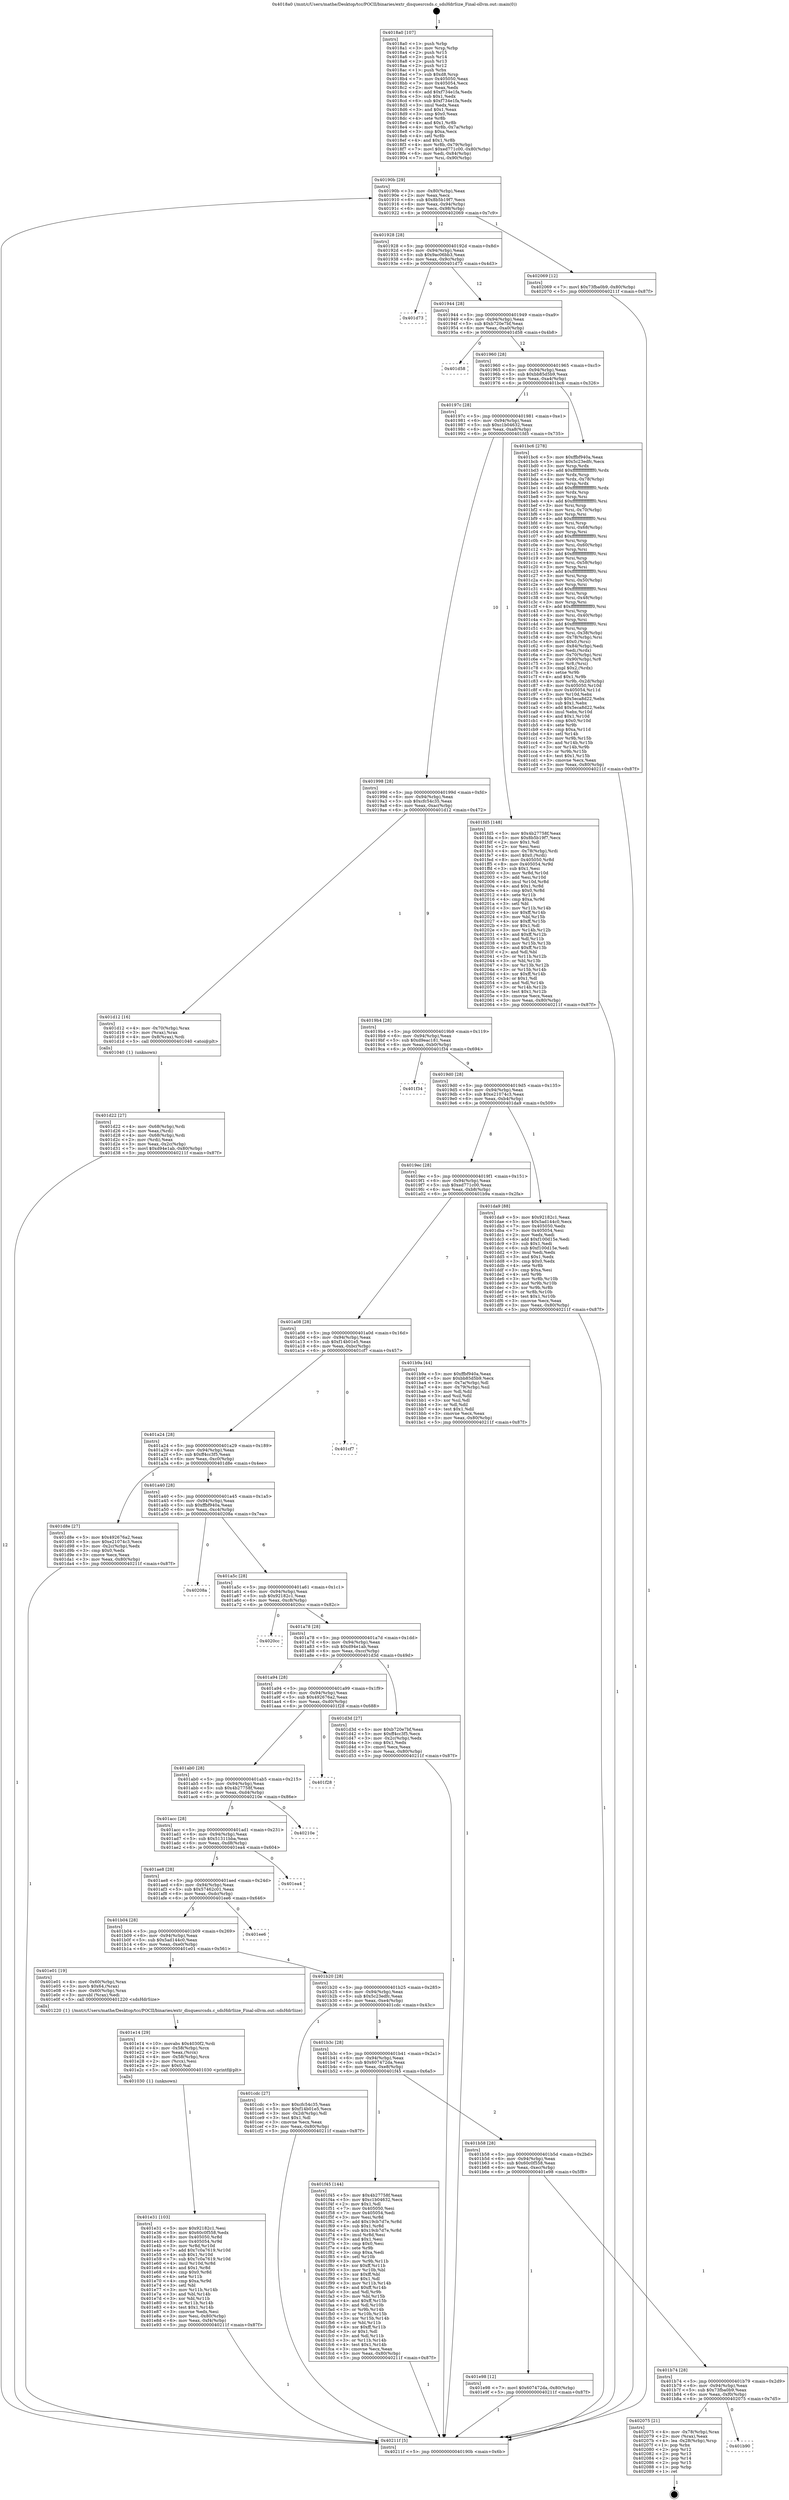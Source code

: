digraph "0x4018a0" {
  label = "0x4018a0 (/mnt/c/Users/mathe/Desktop/tcc/POCII/binaries/extr_disquesrcsds.c_sdsHdrSize_Final-ollvm.out::main(0))"
  labelloc = "t"
  node[shape=record]

  Entry [label="",width=0.3,height=0.3,shape=circle,fillcolor=black,style=filled]
  "0x40190b" [label="{
     0x40190b [29]\l
     | [instrs]\l
     &nbsp;&nbsp;0x40190b \<+3\>: mov -0x80(%rbp),%eax\l
     &nbsp;&nbsp;0x40190e \<+2\>: mov %eax,%ecx\l
     &nbsp;&nbsp;0x401910 \<+6\>: sub $0x8b5b19f7,%ecx\l
     &nbsp;&nbsp;0x401916 \<+6\>: mov %eax,-0x94(%rbp)\l
     &nbsp;&nbsp;0x40191c \<+6\>: mov %ecx,-0x98(%rbp)\l
     &nbsp;&nbsp;0x401922 \<+6\>: je 0000000000402069 \<main+0x7c9\>\l
  }"]
  "0x402069" [label="{
     0x402069 [12]\l
     | [instrs]\l
     &nbsp;&nbsp;0x402069 \<+7\>: movl $0x73fba0b9,-0x80(%rbp)\l
     &nbsp;&nbsp;0x402070 \<+5\>: jmp 000000000040211f \<main+0x87f\>\l
  }"]
  "0x401928" [label="{
     0x401928 [28]\l
     | [instrs]\l
     &nbsp;&nbsp;0x401928 \<+5\>: jmp 000000000040192d \<main+0x8d\>\l
     &nbsp;&nbsp;0x40192d \<+6\>: mov -0x94(%rbp),%eax\l
     &nbsp;&nbsp;0x401933 \<+5\>: sub $0x9ac06bb3,%eax\l
     &nbsp;&nbsp;0x401938 \<+6\>: mov %eax,-0x9c(%rbp)\l
     &nbsp;&nbsp;0x40193e \<+6\>: je 0000000000401d73 \<main+0x4d3\>\l
  }"]
  Exit [label="",width=0.3,height=0.3,shape=circle,fillcolor=black,style=filled,peripheries=2]
  "0x401d73" [label="{
     0x401d73\l
  }", style=dashed]
  "0x401944" [label="{
     0x401944 [28]\l
     | [instrs]\l
     &nbsp;&nbsp;0x401944 \<+5\>: jmp 0000000000401949 \<main+0xa9\>\l
     &nbsp;&nbsp;0x401949 \<+6\>: mov -0x94(%rbp),%eax\l
     &nbsp;&nbsp;0x40194f \<+5\>: sub $0xb720e7bf,%eax\l
     &nbsp;&nbsp;0x401954 \<+6\>: mov %eax,-0xa0(%rbp)\l
     &nbsp;&nbsp;0x40195a \<+6\>: je 0000000000401d58 \<main+0x4b8\>\l
  }"]
  "0x401b90" [label="{
     0x401b90\l
  }", style=dashed]
  "0x401d58" [label="{
     0x401d58\l
  }", style=dashed]
  "0x401960" [label="{
     0x401960 [28]\l
     | [instrs]\l
     &nbsp;&nbsp;0x401960 \<+5\>: jmp 0000000000401965 \<main+0xc5\>\l
     &nbsp;&nbsp;0x401965 \<+6\>: mov -0x94(%rbp),%eax\l
     &nbsp;&nbsp;0x40196b \<+5\>: sub $0xbb85d5b9,%eax\l
     &nbsp;&nbsp;0x401970 \<+6\>: mov %eax,-0xa4(%rbp)\l
     &nbsp;&nbsp;0x401976 \<+6\>: je 0000000000401bc6 \<main+0x326\>\l
  }"]
  "0x402075" [label="{
     0x402075 [21]\l
     | [instrs]\l
     &nbsp;&nbsp;0x402075 \<+4\>: mov -0x78(%rbp),%rax\l
     &nbsp;&nbsp;0x402079 \<+2\>: mov (%rax),%eax\l
     &nbsp;&nbsp;0x40207b \<+4\>: lea -0x28(%rbp),%rsp\l
     &nbsp;&nbsp;0x40207f \<+1\>: pop %rbx\l
     &nbsp;&nbsp;0x402080 \<+2\>: pop %r12\l
     &nbsp;&nbsp;0x402082 \<+2\>: pop %r13\l
     &nbsp;&nbsp;0x402084 \<+2\>: pop %r14\l
     &nbsp;&nbsp;0x402086 \<+2\>: pop %r15\l
     &nbsp;&nbsp;0x402088 \<+1\>: pop %rbp\l
     &nbsp;&nbsp;0x402089 \<+1\>: ret\l
  }"]
  "0x401bc6" [label="{
     0x401bc6 [278]\l
     | [instrs]\l
     &nbsp;&nbsp;0x401bc6 \<+5\>: mov $0xffbf940a,%eax\l
     &nbsp;&nbsp;0x401bcb \<+5\>: mov $0x5c23edfc,%ecx\l
     &nbsp;&nbsp;0x401bd0 \<+3\>: mov %rsp,%rdx\l
     &nbsp;&nbsp;0x401bd3 \<+4\>: add $0xfffffffffffffff0,%rdx\l
     &nbsp;&nbsp;0x401bd7 \<+3\>: mov %rdx,%rsp\l
     &nbsp;&nbsp;0x401bda \<+4\>: mov %rdx,-0x78(%rbp)\l
     &nbsp;&nbsp;0x401bde \<+3\>: mov %rsp,%rdx\l
     &nbsp;&nbsp;0x401be1 \<+4\>: add $0xfffffffffffffff0,%rdx\l
     &nbsp;&nbsp;0x401be5 \<+3\>: mov %rdx,%rsp\l
     &nbsp;&nbsp;0x401be8 \<+3\>: mov %rsp,%rsi\l
     &nbsp;&nbsp;0x401beb \<+4\>: add $0xfffffffffffffff0,%rsi\l
     &nbsp;&nbsp;0x401bef \<+3\>: mov %rsi,%rsp\l
     &nbsp;&nbsp;0x401bf2 \<+4\>: mov %rsi,-0x70(%rbp)\l
     &nbsp;&nbsp;0x401bf6 \<+3\>: mov %rsp,%rsi\l
     &nbsp;&nbsp;0x401bf9 \<+4\>: add $0xfffffffffffffff0,%rsi\l
     &nbsp;&nbsp;0x401bfd \<+3\>: mov %rsi,%rsp\l
     &nbsp;&nbsp;0x401c00 \<+4\>: mov %rsi,-0x68(%rbp)\l
     &nbsp;&nbsp;0x401c04 \<+3\>: mov %rsp,%rsi\l
     &nbsp;&nbsp;0x401c07 \<+4\>: add $0xfffffffffffffff0,%rsi\l
     &nbsp;&nbsp;0x401c0b \<+3\>: mov %rsi,%rsp\l
     &nbsp;&nbsp;0x401c0e \<+4\>: mov %rsi,-0x60(%rbp)\l
     &nbsp;&nbsp;0x401c12 \<+3\>: mov %rsp,%rsi\l
     &nbsp;&nbsp;0x401c15 \<+4\>: add $0xfffffffffffffff0,%rsi\l
     &nbsp;&nbsp;0x401c19 \<+3\>: mov %rsi,%rsp\l
     &nbsp;&nbsp;0x401c1c \<+4\>: mov %rsi,-0x58(%rbp)\l
     &nbsp;&nbsp;0x401c20 \<+3\>: mov %rsp,%rsi\l
     &nbsp;&nbsp;0x401c23 \<+4\>: add $0xfffffffffffffff0,%rsi\l
     &nbsp;&nbsp;0x401c27 \<+3\>: mov %rsi,%rsp\l
     &nbsp;&nbsp;0x401c2a \<+4\>: mov %rsi,-0x50(%rbp)\l
     &nbsp;&nbsp;0x401c2e \<+3\>: mov %rsp,%rsi\l
     &nbsp;&nbsp;0x401c31 \<+4\>: add $0xfffffffffffffff0,%rsi\l
     &nbsp;&nbsp;0x401c35 \<+3\>: mov %rsi,%rsp\l
     &nbsp;&nbsp;0x401c38 \<+4\>: mov %rsi,-0x48(%rbp)\l
     &nbsp;&nbsp;0x401c3c \<+3\>: mov %rsp,%rsi\l
     &nbsp;&nbsp;0x401c3f \<+4\>: add $0xfffffffffffffff0,%rsi\l
     &nbsp;&nbsp;0x401c43 \<+3\>: mov %rsi,%rsp\l
     &nbsp;&nbsp;0x401c46 \<+4\>: mov %rsi,-0x40(%rbp)\l
     &nbsp;&nbsp;0x401c4a \<+3\>: mov %rsp,%rsi\l
     &nbsp;&nbsp;0x401c4d \<+4\>: add $0xfffffffffffffff0,%rsi\l
     &nbsp;&nbsp;0x401c51 \<+3\>: mov %rsi,%rsp\l
     &nbsp;&nbsp;0x401c54 \<+4\>: mov %rsi,-0x38(%rbp)\l
     &nbsp;&nbsp;0x401c58 \<+4\>: mov -0x78(%rbp),%rsi\l
     &nbsp;&nbsp;0x401c5c \<+6\>: movl $0x0,(%rsi)\l
     &nbsp;&nbsp;0x401c62 \<+6\>: mov -0x84(%rbp),%edi\l
     &nbsp;&nbsp;0x401c68 \<+2\>: mov %edi,(%rdx)\l
     &nbsp;&nbsp;0x401c6a \<+4\>: mov -0x70(%rbp),%rsi\l
     &nbsp;&nbsp;0x401c6e \<+7\>: mov -0x90(%rbp),%r8\l
     &nbsp;&nbsp;0x401c75 \<+3\>: mov %r8,(%rsi)\l
     &nbsp;&nbsp;0x401c78 \<+3\>: cmpl $0x2,(%rdx)\l
     &nbsp;&nbsp;0x401c7b \<+4\>: setne %r9b\l
     &nbsp;&nbsp;0x401c7f \<+4\>: and $0x1,%r9b\l
     &nbsp;&nbsp;0x401c83 \<+4\>: mov %r9b,-0x2d(%rbp)\l
     &nbsp;&nbsp;0x401c87 \<+8\>: mov 0x405050,%r10d\l
     &nbsp;&nbsp;0x401c8f \<+8\>: mov 0x405054,%r11d\l
     &nbsp;&nbsp;0x401c97 \<+3\>: mov %r10d,%ebx\l
     &nbsp;&nbsp;0x401c9a \<+6\>: sub $0x5eca8d22,%ebx\l
     &nbsp;&nbsp;0x401ca0 \<+3\>: sub $0x1,%ebx\l
     &nbsp;&nbsp;0x401ca3 \<+6\>: add $0x5eca8d22,%ebx\l
     &nbsp;&nbsp;0x401ca9 \<+4\>: imul %ebx,%r10d\l
     &nbsp;&nbsp;0x401cad \<+4\>: and $0x1,%r10d\l
     &nbsp;&nbsp;0x401cb1 \<+4\>: cmp $0x0,%r10d\l
     &nbsp;&nbsp;0x401cb5 \<+4\>: sete %r9b\l
     &nbsp;&nbsp;0x401cb9 \<+4\>: cmp $0xa,%r11d\l
     &nbsp;&nbsp;0x401cbd \<+4\>: setl %r14b\l
     &nbsp;&nbsp;0x401cc1 \<+3\>: mov %r9b,%r15b\l
     &nbsp;&nbsp;0x401cc4 \<+3\>: and %r14b,%r15b\l
     &nbsp;&nbsp;0x401cc7 \<+3\>: xor %r14b,%r9b\l
     &nbsp;&nbsp;0x401cca \<+3\>: or %r9b,%r15b\l
     &nbsp;&nbsp;0x401ccd \<+4\>: test $0x1,%r15b\l
     &nbsp;&nbsp;0x401cd1 \<+3\>: cmovne %ecx,%eax\l
     &nbsp;&nbsp;0x401cd4 \<+3\>: mov %eax,-0x80(%rbp)\l
     &nbsp;&nbsp;0x401cd7 \<+5\>: jmp 000000000040211f \<main+0x87f\>\l
  }"]
  "0x40197c" [label="{
     0x40197c [28]\l
     | [instrs]\l
     &nbsp;&nbsp;0x40197c \<+5\>: jmp 0000000000401981 \<main+0xe1\>\l
     &nbsp;&nbsp;0x401981 \<+6\>: mov -0x94(%rbp),%eax\l
     &nbsp;&nbsp;0x401987 \<+5\>: sub $0xc1b04632,%eax\l
     &nbsp;&nbsp;0x40198c \<+6\>: mov %eax,-0xa8(%rbp)\l
     &nbsp;&nbsp;0x401992 \<+6\>: je 0000000000401fd5 \<main+0x735\>\l
  }"]
  "0x401b74" [label="{
     0x401b74 [28]\l
     | [instrs]\l
     &nbsp;&nbsp;0x401b74 \<+5\>: jmp 0000000000401b79 \<main+0x2d9\>\l
     &nbsp;&nbsp;0x401b79 \<+6\>: mov -0x94(%rbp),%eax\l
     &nbsp;&nbsp;0x401b7f \<+5\>: sub $0x73fba0b9,%eax\l
     &nbsp;&nbsp;0x401b84 \<+6\>: mov %eax,-0xf0(%rbp)\l
     &nbsp;&nbsp;0x401b8a \<+6\>: je 0000000000402075 \<main+0x7d5\>\l
  }"]
  "0x401fd5" [label="{
     0x401fd5 [148]\l
     | [instrs]\l
     &nbsp;&nbsp;0x401fd5 \<+5\>: mov $0x4b27758f,%eax\l
     &nbsp;&nbsp;0x401fda \<+5\>: mov $0x8b5b19f7,%ecx\l
     &nbsp;&nbsp;0x401fdf \<+2\>: mov $0x1,%dl\l
     &nbsp;&nbsp;0x401fe1 \<+2\>: xor %esi,%esi\l
     &nbsp;&nbsp;0x401fe3 \<+4\>: mov -0x78(%rbp),%rdi\l
     &nbsp;&nbsp;0x401fe7 \<+6\>: movl $0x0,(%rdi)\l
     &nbsp;&nbsp;0x401fed \<+8\>: mov 0x405050,%r8d\l
     &nbsp;&nbsp;0x401ff5 \<+8\>: mov 0x405054,%r9d\l
     &nbsp;&nbsp;0x401ffd \<+3\>: sub $0x1,%esi\l
     &nbsp;&nbsp;0x402000 \<+3\>: mov %r8d,%r10d\l
     &nbsp;&nbsp;0x402003 \<+3\>: add %esi,%r10d\l
     &nbsp;&nbsp;0x402006 \<+4\>: imul %r10d,%r8d\l
     &nbsp;&nbsp;0x40200a \<+4\>: and $0x1,%r8d\l
     &nbsp;&nbsp;0x40200e \<+4\>: cmp $0x0,%r8d\l
     &nbsp;&nbsp;0x402012 \<+4\>: sete %r11b\l
     &nbsp;&nbsp;0x402016 \<+4\>: cmp $0xa,%r9d\l
     &nbsp;&nbsp;0x40201a \<+3\>: setl %bl\l
     &nbsp;&nbsp;0x40201d \<+3\>: mov %r11b,%r14b\l
     &nbsp;&nbsp;0x402020 \<+4\>: xor $0xff,%r14b\l
     &nbsp;&nbsp;0x402024 \<+3\>: mov %bl,%r15b\l
     &nbsp;&nbsp;0x402027 \<+4\>: xor $0xff,%r15b\l
     &nbsp;&nbsp;0x40202b \<+3\>: xor $0x1,%dl\l
     &nbsp;&nbsp;0x40202e \<+3\>: mov %r14b,%r12b\l
     &nbsp;&nbsp;0x402031 \<+4\>: and $0xff,%r12b\l
     &nbsp;&nbsp;0x402035 \<+3\>: and %dl,%r11b\l
     &nbsp;&nbsp;0x402038 \<+3\>: mov %r15b,%r13b\l
     &nbsp;&nbsp;0x40203b \<+4\>: and $0xff,%r13b\l
     &nbsp;&nbsp;0x40203f \<+2\>: and %dl,%bl\l
     &nbsp;&nbsp;0x402041 \<+3\>: or %r11b,%r12b\l
     &nbsp;&nbsp;0x402044 \<+3\>: or %bl,%r13b\l
     &nbsp;&nbsp;0x402047 \<+3\>: xor %r13b,%r12b\l
     &nbsp;&nbsp;0x40204a \<+3\>: or %r15b,%r14b\l
     &nbsp;&nbsp;0x40204d \<+4\>: xor $0xff,%r14b\l
     &nbsp;&nbsp;0x402051 \<+3\>: or $0x1,%dl\l
     &nbsp;&nbsp;0x402054 \<+3\>: and %dl,%r14b\l
     &nbsp;&nbsp;0x402057 \<+3\>: or %r14b,%r12b\l
     &nbsp;&nbsp;0x40205a \<+4\>: test $0x1,%r12b\l
     &nbsp;&nbsp;0x40205e \<+3\>: cmovne %ecx,%eax\l
     &nbsp;&nbsp;0x402061 \<+3\>: mov %eax,-0x80(%rbp)\l
     &nbsp;&nbsp;0x402064 \<+5\>: jmp 000000000040211f \<main+0x87f\>\l
  }"]
  "0x401998" [label="{
     0x401998 [28]\l
     | [instrs]\l
     &nbsp;&nbsp;0x401998 \<+5\>: jmp 000000000040199d \<main+0xfd\>\l
     &nbsp;&nbsp;0x40199d \<+6\>: mov -0x94(%rbp),%eax\l
     &nbsp;&nbsp;0x4019a3 \<+5\>: sub $0xcfc54c35,%eax\l
     &nbsp;&nbsp;0x4019a8 \<+6\>: mov %eax,-0xac(%rbp)\l
     &nbsp;&nbsp;0x4019ae \<+6\>: je 0000000000401d12 \<main+0x472\>\l
  }"]
  "0x401e98" [label="{
     0x401e98 [12]\l
     | [instrs]\l
     &nbsp;&nbsp;0x401e98 \<+7\>: movl $0x607472da,-0x80(%rbp)\l
     &nbsp;&nbsp;0x401e9f \<+5\>: jmp 000000000040211f \<main+0x87f\>\l
  }"]
  "0x401d12" [label="{
     0x401d12 [16]\l
     | [instrs]\l
     &nbsp;&nbsp;0x401d12 \<+4\>: mov -0x70(%rbp),%rax\l
     &nbsp;&nbsp;0x401d16 \<+3\>: mov (%rax),%rax\l
     &nbsp;&nbsp;0x401d19 \<+4\>: mov 0x8(%rax),%rdi\l
     &nbsp;&nbsp;0x401d1d \<+5\>: call 0000000000401040 \<atoi@plt\>\l
     | [calls]\l
     &nbsp;&nbsp;0x401040 \{1\} (unknown)\l
  }"]
  "0x4019b4" [label="{
     0x4019b4 [28]\l
     | [instrs]\l
     &nbsp;&nbsp;0x4019b4 \<+5\>: jmp 00000000004019b9 \<main+0x119\>\l
     &nbsp;&nbsp;0x4019b9 \<+6\>: mov -0x94(%rbp),%eax\l
     &nbsp;&nbsp;0x4019bf \<+5\>: sub $0xd9eac181,%eax\l
     &nbsp;&nbsp;0x4019c4 \<+6\>: mov %eax,-0xb0(%rbp)\l
     &nbsp;&nbsp;0x4019ca \<+6\>: je 0000000000401f34 \<main+0x694\>\l
  }"]
  "0x401b58" [label="{
     0x401b58 [28]\l
     | [instrs]\l
     &nbsp;&nbsp;0x401b58 \<+5\>: jmp 0000000000401b5d \<main+0x2bd\>\l
     &nbsp;&nbsp;0x401b5d \<+6\>: mov -0x94(%rbp),%eax\l
     &nbsp;&nbsp;0x401b63 \<+5\>: sub $0x60c0f558,%eax\l
     &nbsp;&nbsp;0x401b68 \<+6\>: mov %eax,-0xec(%rbp)\l
     &nbsp;&nbsp;0x401b6e \<+6\>: je 0000000000401e98 \<main+0x5f8\>\l
  }"]
  "0x401f34" [label="{
     0x401f34\l
  }", style=dashed]
  "0x4019d0" [label="{
     0x4019d0 [28]\l
     | [instrs]\l
     &nbsp;&nbsp;0x4019d0 \<+5\>: jmp 00000000004019d5 \<main+0x135\>\l
     &nbsp;&nbsp;0x4019d5 \<+6\>: mov -0x94(%rbp),%eax\l
     &nbsp;&nbsp;0x4019db \<+5\>: sub $0xe21074c3,%eax\l
     &nbsp;&nbsp;0x4019e0 \<+6\>: mov %eax,-0xb4(%rbp)\l
     &nbsp;&nbsp;0x4019e6 \<+6\>: je 0000000000401da9 \<main+0x509\>\l
  }"]
  "0x401f45" [label="{
     0x401f45 [144]\l
     | [instrs]\l
     &nbsp;&nbsp;0x401f45 \<+5\>: mov $0x4b27758f,%eax\l
     &nbsp;&nbsp;0x401f4a \<+5\>: mov $0xc1b04632,%ecx\l
     &nbsp;&nbsp;0x401f4f \<+2\>: mov $0x1,%dl\l
     &nbsp;&nbsp;0x401f51 \<+7\>: mov 0x405050,%esi\l
     &nbsp;&nbsp;0x401f58 \<+7\>: mov 0x405054,%edi\l
     &nbsp;&nbsp;0x401f5f \<+3\>: mov %esi,%r8d\l
     &nbsp;&nbsp;0x401f62 \<+7\>: add $0x19cb7d7e,%r8d\l
     &nbsp;&nbsp;0x401f69 \<+4\>: sub $0x1,%r8d\l
     &nbsp;&nbsp;0x401f6d \<+7\>: sub $0x19cb7d7e,%r8d\l
     &nbsp;&nbsp;0x401f74 \<+4\>: imul %r8d,%esi\l
     &nbsp;&nbsp;0x401f78 \<+3\>: and $0x1,%esi\l
     &nbsp;&nbsp;0x401f7b \<+3\>: cmp $0x0,%esi\l
     &nbsp;&nbsp;0x401f7e \<+4\>: sete %r9b\l
     &nbsp;&nbsp;0x401f82 \<+3\>: cmp $0xa,%edi\l
     &nbsp;&nbsp;0x401f85 \<+4\>: setl %r10b\l
     &nbsp;&nbsp;0x401f89 \<+3\>: mov %r9b,%r11b\l
     &nbsp;&nbsp;0x401f8c \<+4\>: xor $0xff,%r11b\l
     &nbsp;&nbsp;0x401f90 \<+3\>: mov %r10b,%bl\l
     &nbsp;&nbsp;0x401f93 \<+3\>: xor $0xff,%bl\l
     &nbsp;&nbsp;0x401f96 \<+3\>: xor $0x1,%dl\l
     &nbsp;&nbsp;0x401f99 \<+3\>: mov %r11b,%r14b\l
     &nbsp;&nbsp;0x401f9c \<+4\>: and $0xff,%r14b\l
     &nbsp;&nbsp;0x401fa0 \<+3\>: and %dl,%r9b\l
     &nbsp;&nbsp;0x401fa3 \<+3\>: mov %bl,%r15b\l
     &nbsp;&nbsp;0x401fa6 \<+4\>: and $0xff,%r15b\l
     &nbsp;&nbsp;0x401faa \<+3\>: and %dl,%r10b\l
     &nbsp;&nbsp;0x401fad \<+3\>: or %r9b,%r14b\l
     &nbsp;&nbsp;0x401fb0 \<+3\>: or %r10b,%r15b\l
     &nbsp;&nbsp;0x401fb3 \<+3\>: xor %r15b,%r14b\l
     &nbsp;&nbsp;0x401fb6 \<+3\>: or %bl,%r11b\l
     &nbsp;&nbsp;0x401fb9 \<+4\>: xor $0xff,%r11b\l
     &nbsp;&nbsp;0x401fbd \<+3\>: or $0x1,%dl\l
     &nbsp;&nbsp;0x401fc0 \<+3\>: and %dl,%r11b\l
     &nbsp;&nbsp;0x401fc3 \<+3\>: or %r11b,%r14b\l
     &nbsp;&nbsp;0x401fc6 \<+4\>: test $0x1,%r14b\l
     &nbsp;&nbsp;0x401fca \<+3\>: cmovne %ecx,%eax\l
     &nbsp;&nbsp;0x401fcd \<+3\>: mov %eax,-0x80(%rbp)\l
     &nbsp;&nbsp;0x401fd0 \<+5\>: jmp 000000000040211f \<main+0x87f\>\l
  }"]
  "0x401da9" [label="{
     0x401da9 [88]\l
     | [instrs]\l
     &nbsp;&nbsp;0x401da9 \<+5\>: mov $0x92182c1,%eax\l
     &nbsp;&nbsp;0x401dae \<+5\>: mov $0x5ad144c0,%ecx\l
     &nbsp;&nbsp;0x401db3 \<+7\>: mov 0x405050,%edx\l
     &nbsp;&nbsp;0x401dba \<+7\>: mov 0x405054,%esi\l
     &nbsp;&nbsp;0x401dc1 \<+2\>: mov %edx,%edi\l
     &nbsp;&nbsp;0x401dc3 \<+6\>: add $0xf100d15e,%edi\l
     &nbsp;&nbsp;0x401dc9 \<+3\>: sub $0x1,%edi\l
     &nbsp;&nbsp;0x401dcc \<+6\>: sub $0xf100d15e,%edi\l
     &nbsp;&nbsp;0x401dd2 \<+3\>: imul %edi,%edx\l
     &nbsp;&nbsp;0x401dd5 \<+3\>: and $0x1,%edx\l
     &nbsp;&nbsp;0x401dd8 \<+3\>: cmp $0x0,%edx\l
     &nbsp;&nbsp;0x401ddb \<+4\>: sete %r8b\l
     &nbsp;&nbsp;0x401ddf \<+3\>: cmp $0xa,%esi\l
     &nbsp;&nbsp;0x401de2 \<+4\>: setl %r9b\l
     &nbsp;&nbsp;0x401de6 \<+3\>: mov %r8b,%r10b\l
     &nbsp;&nbsp;0x401de9 \<+3\>: and %r9b,%r10b\l
     &nbsp;&nbsp;0x401dec \<+3\>: xor %r9b,%r8b\l
     &nbsp;&nbsp;0x401def \<+3\>: or %r8b,%r10b\l
     &nbsp;&nbsp;0x401df2 \<+4\>: test $0x1,%r10b\l
     &nbsp;&nbsp;0x401df6 \<+3\>: cmovne %ecx,%eax\l
     &nbsp;&nbsp;0x401df9 \<+3\>: mov %eax,-0x80(%rbp)\l
     &nbsp;&nbsp;0x401dfc \<+5\>: jmp 000000000040211f \<main+0x87f\>\l
  }"]
  "0x4019ec" [label="{
     0x4019ec [28]\l
     | [instrs]\l
     &nbsp;&nbsp;0x4019ec \<+5\>: jmp 00000000004019f1 \<main+0x151\>\l
     &nbsp;&nbsp;0x4019f1 \<+6\>: mov -0x94(%rbp),%eax\l
     &nbsp;&nbsp;0x4019f7 \<+5\>: sub $0xed771c00,%eax\l
     &nbsp;&nbsp;0x4019fc \<+6\>: mov %eax,-0xb8(%rbp)\l
     &nbsp;&nbsp;0x401a02 \<+6\>: je 0000000000401b9a \<main+0x2fa\>\l
  }"]
  "0x401e31" [label="{
     0x401e31 [103]\l
     | [instrs]\l
     &nbsp;&nbsp;0x401e31 \<+5\>: mov $0x92182c1,%esi\l
     &nbsp;&nbsp;0x401e36 \<+5\>: mov $0x60c0f558,%edx\l
     &nbsp;&nbsp;0x401e3b \<+8\>: mov 0x405050,%r8d\l
     &nbsp;&nbsp;0x401e43 \<+8\>: mov 0x405054,%r9d\l
     &nbsp;&nbsp;0x401e4b \<+3\>: mov %r8d,%r10d\l
     &nbsp;&nbsp;0x401e4e \<+7\>: add $0x7c0a7619,%r10d\l
     &nbsp;&nbsp;0x401e55 \<+4\>: sub $0x1,%r10d\l
     &nbsp;&nbsp;0x401e59 \<+7\>: sub $0x7c0a7619,%r10d\l
     &nbsp;&nbsp;0x401e60 \<+4\>: imul %r10d,%r8d\l
     &nbsp;&nbsp;0x401e64 \<+4\>: and $0x1,%r8d\l
     &nbsp;&nbsp;0x401e68 \<+4\>: cmp $0x0,%r8d\l
     &nbsp;&nbsp;0x401e6c \<+4\>: sete %r11b\l
     &nbsp;&nbsp;0x401e70 \<+4\>: cmp $0xa,%r9d\l
     &nbsp;&nbsp;0x401e74 \<+3\>: setl %bl\l
     &nbsp;&nbsp;0x401e77 \<+3\>: mov %r11b,%r14b\l
     &nbsp;&nbsp;0x401e7a \<+3\>: and %bl,%r14b\l
     &nbsp;&nbsp;0x401e7d \<+3\>: xor %bl,%r11b\l
     &nbsp;&nbsp;0x401e80 \<+3\>: or %r11b,%r14b\l
     &nbsp;&nbsp;0x401e83 \<+4\>: test $0x1,%r14b\l
     &nbsp;&nbsp;0x401e87 \<+3\>: cmovne %edx,%esi\l
     &nbsp;&nbsp;0x401e8a \<+3\>: mov %esi,-0x80(%rbp)\l
     &nbsp;&nbsp;0x401e8d \<+6\>: mov %eax,-0xf4(%rbp)\l
     &nbsp;&nbsp;0x401e93 \<+5\>: jmp 000000000040211f \<main+0x87f\>\l
  }"]
  "0x401b9a" [label="{
     0x401b9a [44]\l
     | [instrs]\l
     &nbsp;&nbsp;0x401b9a \<+5\>: mov $0xffbf940a,%eax\l
     &nbsp;&nbsp;0x401b9f \<+5\>: mov $0xbb85d5b9,%ecx\l
     &nbsp;&nbsp;0x401ba4 \<+3\>: mov -0x7a(%rbp),%dl\l
     &nbsp;&nbsp;0x401ba7 \<+4\>: mov -0x79(%rbp),%sil\l
     &nbsp;&nbsp;0x401bab \<+3\>: mov %dl,%dil\l
     &nbsp;&nbsp;0x401bae \<+3\>: and %sil,%dil\l
     &nbsp;&nbsp;0x401bb1 \<+3\>: xor %sil,%dl\l
     &nbsp;&nbsp;0x401bb4 \<+3\>: or %dl,%dil\l
     &nbsp;&nbsp;0x401bb7 \<+4\>: test $0x1,%dil\l
     &nbsp;&nbsp;0x401bbb \<+3\>: cmovne %ecx,%eax\l
     &nbsp;&nbsp;0x401bbe \<+3\>: mov %eax,-0x80(%rbp)\l
     &nbsp;&nbsp;0x401bc1 \<+5\>: jmp 000000000040211f \<main+0x87f\>\l
  }"]
  "0x401a08" [label="{
     0x401a08 [28]\l
     | [instrs]\l
     &nbsp;&nbsp;0x401a08 \<+5\>: jmp 0000000000401a0d \<main+0x16d\>\l
     &nbsp;&nbsp;0x401a0d \<+6\>: mov -0x94(%rbp),%eax\l
     &nbsp;&nbsp;0x401a13 \<+5\>: sub $0xf14b01e5,%eax\l
     &nbsp;&nbsp;0x401a18 \<+6\>: mov %eax,-0xbc(%rbp)\l
     &nbsp;&nbsp;0x401a1e \<+6\>: je 0000000000401cf7 \<main+0x457\>\l
  }"]
  "0x40211f" [label="{
     0x40211f [5]\l
     | [instrs]\l
     &nbsp;&nbsp;0x40211f \<+5\>: jmp 000000000040190b \<main+0x6b\>\l
  }"]
  "0x4018a0" [label="{
     0x4018a0 [107]\l
     | [instrs]\l
     &nbsp;&nbsp;0x4018a0 \<+1\>: push %rbp\l
     &nbsp;&nbsp;0x4018a1 \<+3\>: mov %rsp,%rbp\l
     &nbsp;&nbsp;0x4018a4 \<+2\>: push %r15\l
     &nbsp;&nbsp;0x4018a6 \<+2\>: push %r14\l
     &nbsp;&nbsp;0x4018a8 \<+2\>: push %r13\l
     &nbsp;&nbsp;0x4018aa \<+2\>: push %r12\l
     &nbsp;&nbsp;0x4018ac \<+1\>: push %rbx\l
     &nbsp;&nbsp;0x4018ad \<+7\>: sub $0xd8,%rsp\l
     &nbsp;&nbsp;0x4018b4 \<+7\>: mov 0x405050,%eax\l
     &nbsp;&nbsp;0x4018bb \<+7\>: mov 0x405054,%ecx\l
     &nbsp;&nbsp;0x4018c2 \<+2\>: mov %eax,%edx\l
     &nbsp;&nbsp;0x4018c4 \<+6\>: add $0xf734e1fa,%edx\l
     &nbsp;&nbsp;0x4018ca \<+3\>: sub $0x1,%edx\l
     &nbsp;&nbsp;0x4018cd \<+6\>: sub $0xf734e1fa,%edx\l
     &nbsp;&nbsp;0x4018d3 \<+3\>: imul %edx,%eax\l
     &nbsp;&nbsp;0x4018d6 \<+3\>: and $0x1,%eax\l
     &nbsp;&nbsp;0x4018d9 \<+3\>: cmp $0x0,%eax\l
     &nbsp;&nbsp;0x4018dc \<+4\>: sete %r8b\l
     &nbsp;&nbsp;0x4018e0 \<+4\>: and $0x1,%r8b\l
     &nbsp;&nbsp;0x4018e4 \<+4\>: mov %r8b,-0x7a(%rbp)\l
     &nbsp;&nbsp;0x4018e8 \<+3\>: cmp $0xa,%ecx\l
     &nbsp;&nbsp;0x4018eb \<+4\>: setl %r8b\l
     &nbsp;&nbsp;0x4018ef \<+4\>: and $0x1,%r8b\l
     &nbsp;&nbsp;0x4018f3 \<+4\>: mov %r8b,-0x79(%rbp)\l
     &nbsp;&nbsp;0x4018f7 \<+7\>: movl $0xed771c00,-0x80(%rbp)\l
     &nbsp;&nbsp;0x4018fe \<+6\>: mov %edi,-0x84(%rbp)\l
     &nbsp;&nbsp;0x401904 \<+7\>: mov %rsi,-0x90(%rbp)\l
  }"]
  "0x401e14" [label="{
     0x401e14 [29]\l
     | [instrs]\l
     &nbsp;&nbsp;0x401e14 \<+10\>: movabs $0x4030f2,%rdi\l
     &nbsp;&nbsp;0x401e1e \<+4\>: mov -0x58(%rbp),%rcx\l
     &nbsp;&nbsp;0x401e22 \<+2\>: mov %eax,(%rcx)\l
     &nbsp;&nbsp;0x401e24 \<+4\>: mov -0x58(%rbp),%rcx\l
     &nbsp;&nbsp;0x401e28 \<+2\>: mov (%rcx),%esi\l
     &nbsp;&nbsp;0x401e2a \<+2\>: mov $0x0,%al\l
     &nbsp;&nbsp;0x401e2c \<+5\>: call 0000000000401030 \<printf@plt\>\l
     | [calls]\l
     &nbsp;&nbsp;0x401030 \{1\} (unknown)\l
  }"]
  "0x401d22" [label="{
     0x401d22 [27]\l
     | [instrs]\l
     &nbsp;&nbsp;0x401d22 \<+4\>: mov -0x68(%rbp),%rdi\l
     &nbsp;&nbsp;0x401d26 \<+2\>: mov %eax,(%rdi)\l
     &nbsp;&nbsp;0x401d28 \<+4\>: mov -0x68(%rbp),%rdi\l
     &nbsp;&nbsp;0x401d2c \<+2\>: mov (%rdi),%eax\l
     &nbsp;&nbsp;0x401d2e \<+3\>: mov %eax,-0x2c(%rbp)\l
     &nbsp;&nbsp;0x401d31 \<+7\>: movl $0xd94e1ab,-0x80(%rbp)\l
     &nbsp;&nbsp;0x401d38 \<+5\>: jmp 000000000040211f \<main+0x87f\>\l
  }"]
  "0x401cf7" [label="{
     0x401cf7\l
  }", style=dashed]
  "0x401a24" [label="{
     0x401a24 [28]\l
     | [instrs]\l
     &nbsp;&nbsp;0x401a24 \<+5\>: jmp 0000000000401a29 \<main+0x189\>\l
     &nbsp;&nbsp;0x401a29 \<+6\>: mov -0x94(%rbp),%eax\l
     &nbsp;&nbsp;0x401a2f \<+5\>: sub $0xff4cc3f5,%eax\l
     &nbsp;&nbsp;0x401a34 \<+6\>: mov %eax,-0xc0(%rbp)\l
     &nbsp;&nbsp;0x401a3a \<+6\>: je 0000000000401d8e \<main+0x4ee\>\l
  }"]
  "0x401b3c" [label="{
     0x401b3c [28]\l
     | [instrs]\l
     &nbsp;&nbsp;0x401b3c \<+5\>: jmp 0000000000401b41 \<main+0x2a1\>\l
     &nbsp;&nbsp;0x401b41 \<+6\>: mov -0x94(%rbp),%eax\l
     &nbsp;&nbsp;0x401b47 \<+5\>: sub $0x607472da,%eax\l
     &nbsp;&nbsp;0x401b4c \<+6\>: mov %eax,-0xe8(%rbp)\l
     &nbsp;&nbsp;0x401b52 \<+6\>: je 0000000000401f45 \<main+0x6a5\>\l
  }"]
  "0x401d8e" [label="{
     0x401d8e [27]\l
     | [instrs]\l
     &nbsp;&nbsp;0x401d8e \<+5\>: mov $0x492676a2,%eax\l
     &nbsp;&nbsp;0x401d93 \<+5\>: mov $0xe21074c3,%ecx\l
     &nbsp;&nbsp;0x401d98 \<+3\>: mov -0x2c(%rbp),%edx\l
     &nbsp;&nbsp;0x401d9b \<+3\>: cmp $0x0,%edx\l
     &nbsp;&nbsp;0x401d9e \<+3\>: cmove %ecx,%eax\l
     &nbsp;&nbsp;0x401da1 \<+3\>: mov %eax,-0x80(%rbp)\l
     &nbsp;&nbsp;0x401da4 \<+5\>: jmp 000000000040211f \<main+0x87f\>\l
  }"]
  "0x401a40" [label="{
     0x401a40 [28]\l
     | [instrs]\l
     &nbsp;&nbsp;0x401a40 \<+5\>: jmp 0000000000401a45 \<main+0x1a5\>\l
     &nbsp;&nbsp;0x401a45 \<+6\>: mov -0x94(%rbp),%eax\l
     &nbsp;&nbsp;0x401a4b \<+5\>: sub $0xffbf940a,%eax\l
     &nbsp;&nbsp;0x401a50 \<+6\>: mov %eax,-0xc4(%rbp)\l
     &nbsp;&nbsp;0x401a56 \<+6\>: je 000000000040208a \<main+0x7ea\>\l
  }"]
  "0x401cdc" [label="{
     0x401cdc [27]\l
     | [instrs]\l
     &nbsp;&nbsp;0x401cdc \<+5\>: mov $0xcfc54c35,%eax\l
     &nbsp;&nbsp;0x401ce1 \<+5\>: mov $0xf14b01e5,%ecx\l
     &nbsp;&nbsp;0x401ce6 \<+3\>: mov -0x2d(%rbp),%dl\l
     &nbsp;&nbsp;0x401ce9 \<+3\>: test $0x1,%dl\l
     &nbsp;&nbsp;0x401cec \<+3\>: cmovne %ecx,%eax\l
     &nbsp;&nbsp;0x401cef \<+3\>: mov %eax,-0x80(%rbp)\l
     &nbsp;&nbsp;0x401cf2 \<+5\>: jmp 000000000040211f \<main+0x87f\>\l
  }"]
  "0x40208a" [label="{
     0x40208a\l
  }", style=dashed]
  "0x401a5c" [label="{
     0x401a5c [28]\l
     | [instrs]\l
     &nbsp;&nbsp;0x401a5c \<+5\>: jmp 0000000000401a61 \<main+0x1c1\>\l
     &nbsp;&nbsp;0x401a61 \<+6\>: mov -0x94(%rbp),%eax\l
     &nbsp;&nbsp;0x401a67 \<+5\>: sub $0x92182c1,%eax\l
     &nbsp;&nbsp;0x401a6c \<+6\>: mov %eax,-0xc8(%rbp)\l
     &nbsp;&nbsp;0x401a72 \<+6\>: je 00000000004020cc \<main+0x82c\>\l
  }"]
  "0x401b20" [label="{
     0x401b20 [28]\l
     | [instrs]\l
     &nbsp;&nbsp;0x401b20 \<+5\>: jmp 0000000000401b25 \<main+0x285\>\l
     &nbsp;&nbsp;0x401b25 \<+6\>: mov -0x94(%rbp),%eax\l
     &nbsp;&nbsp;0x401b2b \<+5\>: sub $0x5c23edfc,%eax\l
     &nbsp;&nbsp;0x401b30 \<+6\>: mov %eax,-0xe4(%rbp)\l
     &nbsp;&nbsp;0x401b36 \<+6\>: je 0000000000401cdc \<main+0x43c\>\l
  }"]
  "0x4020cc" [label="{
     0x4020cc\l
  }", style=dashed]
  "0x401a78" [label="{
     0x401a78 [28]\l
     | [instrs]\l
     &nbsp;&nbsp;0x401a78 \<+5\>: jmp 0000000000401a7d \<main+0x1dd\>\l
     &nbsp;&nbsp;0x401a7d \<+6\>: mov -0x94(%rbp),%eax\l
     &nbsp;&nbsp;0x401a83 \<+5\>: sub $0xd94e1ab,%eax\l
     &nbsp;&nbsp;0x401a88 \<+6\>: mov %eax,-0xcc(%rbp)\l
     &nbsp;&nbsp;0x401a8e \<+6\>: je 0000000000401d3d \<main+0x49d\>\l
  }"]
  "0x401e01" [label="{
     0x401e01 [19]\l
     | [instrs]\l
     &nbsp;&nbsp;0x401e01 \<+4\>: mov -0x60(%rbp),%rax\l
     &nbsp;&nbsp;0x401e05 \<+3\>: movb $0x64,(%rax)\l
     &nbsp;&nbsp;0x401e08 \<+4\>: mov -0x60(%rbp),%rax\l
     &nbsp;&nbsp;0x401e0c \<+3\>: movsbl (%rax),%edi\l
     &nbsp;&nbsp;0x401e0f \<+5\>: call 0000000000401220 \<sdsHdrSize\>\l
     | [calls]\l
     &nbsp;&nbsp;0x401220 \{1\} (/mnt/c/Users/mathe/Desktop/tcc/POCII/binaries/extr_disquesrcsds.c_sdsHdrSize_Final-ollvm.out::sdsHdrSize)\l
  }"]
  "0x401d3d" [label="{
     0x401d3d [27]\l
     | [instrs]\l
     &nbsp;&nbsp;0x401d3d \<+5\>: mov $0xb720e7bf,%eax\l
     &nbsp;&nbsp;0x401d42 \<+5\>: mov $0xff4cc3f5,%ecx\l
     &nbsp;&nbsp;0x401d47 \<+3\>: mov -0x2c(%rbp),%edx\l
     &nbsp;&nbsp;0x401d4a \<+3\>: cmp $0x1,%edx\l
     &nbsp;&nbsp;0x401d4d \<+3\>: cmovl %ecx,%eax\l
     &nbsp;&nbsp;0x401d50 \<+3\>: mov %eax,-0x80(%rbp)\l
     &nbsp;&nbsp;0x401d53 \<+5\>: jmp 000000000040211f \<main+0x87f\>\l
  }"]
  "0x401a94" [label="{
     0x401a94 [28]\l
     | [instrs]\l
     &nbsp;&nbsp;0x401a94 \<+5\>: jmp 0000000000401a99 \<main+0x1f9\>\l
     &nbsp;&nbsp;0x401a99 \<+6\>: mov -0x94(%rbp),%eax\l
     &nbsp;&nbsp;0x401a9f \<+5\>: sub $0x492676a2,%eax\l
     &nbsp;&nbsp;0x401aa4 \<+6\>: mov %eax,-0xd0(%rbp)\l
     &nbsp;&nbsp;0x401aaa \<+6\>: je 0000000000401f28 \<main+0x688\>\l
  }"]
  "0x401b04" [label="{
     0x401b04 [28]\l
     | [instrs]\l
     &nbsp;&nbsp;0x401b04 \<+5\>: jmp 0000000000401b09 \<main+0x269\>\l
     &nbsp;&nbsp;0x401b09 \<+6\>: mov -0x94(%rbp),%eax\l
     &nbsp;&nbsp;0x401b0f \<+5\>: sub $0x5ad144c0,%eax\l
     &nbsp;&nbsp;0x401b14 \<+6\>: mov %eax,-0xe0(%rbp)\l
     &nbsp;&nbsp;0x401b1a \<+6\>: je 0000000000401e01 \<main+0x561\>\l
  }"]
  "0x401f28" [label="{
     0x401f28\l
  }", style=dashed]
  "0x401ab0" [label="{
     0x401ab0 [28]\l
     | [instrs]\l
     &nbsp;&nbsp;0x401ab0 \<+5\>: jmp 0000000000401ab5 \<main+0x215\>\l
     &nbsp;&nbsp;0x401ab5 \<+6\>: mov -0x94(%rbp),%eax\l
     &nbsp;&nbsp;0x401abb \<+5\>: sub $0x4b27758f,%eax\l
     &nbsp;&nbsp;0x401ac0 \<+6\>: mov %eax,-0xd4(%rbp)\l
     &nbsp;&nbsp;0x401ac6 \<+6\>: je 000000000040210e \<main+0x86e\>\l
  }"]
  "0x401ee6" [label="{
     0x401ee6\l
  }", style=dashed]
  "0x40210e" [label="{
     0x40210e\l
  }", style=dashed]
  "0x401acc" [label="{
     0x401acc [28]\l
     | [instrs]\l
     &nbsp;&nbsp;0x401acc \<+5\>: jmp 0000000000401ad1 \<main+0x231\>\l
     &nbsp;&nbsp;0x401ad1 \<+6\>: mov -0x94(%rbp),%eax\l
     &nbsp;&nbsp;0x401ad7 \<+5\>: sub $0x51311bba,%eax\l
     &nbsp;&nbsp;0x401adc \<+6\>: mov %eax,-0xd8(%rbp)\l
     &nbsp;&nbsp;0x401ae2 \<+6\>: je 0000000000401ea4 \<main+0x604\>\l
  }"]
  "0x401ae8" [label="{
     0x401ae8 [28]\l
     | [instrs]\l
     &nbsp;&nbsp;0x401ae8 \<+5\>: jmp 0000000000401aed \<main+0x24d\>\l
     &nbsp;&nbsp;0x401aed \<+6\>: mov -0x94(%rbp),%eax\l
     &nbsp;&nbsp;0x401af3 \<+5\>: sub $0x57462c01,%eax\l
     &nbsp;&nbsp;0x401af8 \<+6\>: mov %eax,-0xdc(%rbp)\l
     &nbsp;&nbsp;0x401afe \<+6\>: je 0000000000401ee6 \<main+0x646\>\l
  }"]
  "0x401ea4" [label="{
     0x401ea4\l
  }", style=dashed]
  Entry -> "0x4018a0" [label=" 1"]
  "0x40190b" -> "0x402069" [label=" 1"]
  "0x40190b" -> "0x401928" [label=" 12"]
  "0x402075" -> Exit [label=" 1"]
  "0x401928" -> "0x401d73" [label=" 0"]
  "0x401928" -> "0x401944" [label=" 12"]
  "0x401b74" -> "0x401b90" [label=" 0"]
  "0x401944" -> "0x401d58" [label=" 0"]
  "0x401944" -> "0x401960" [label=" 12"]
  "0x401b74" -> "0x402075" [label=" 1"]
  "0x401960" -> "0x401bc6" [label=" 1"]
  "0x401960" -> "0x40197c" [label=" 11"]
  "0x402069" -> "0x40211f" [label=" 1"]
  "0x40197c" -> "0x401fd5" [label=" 1"]
  "0x40197c" -> "0x401998" [label=" 10"]
  "0x401fd5" -> "0x40211f" [label=" 1"]
  "0x401998" -> "0x401d12" [label=" 1"]
  "0x401998" -> "0x4019b4" [label=" 9"]
  "0x401f45" -> "0x40211f" [label=" 1"]
  "0x4019b4" -> "0x401f34" [label=" 0"]
  "0x4019b4" -> "0x4019d0" [label=" 9"]
  "0x401b58" -> "0x401b74" [label=" 1"]
  "0x4019d0" -> "0x401da9" [label=" 1"]
  "0x4019d0" -> "0x4019ec" [label=" 8"]
  "0x401b58" -> "0x401e98" [label=" 1"]
  "0x4019ec" -> "0x401b9a" [label=" 1"]
  "0x4019ec" -> "0x401a08" [label=" 7"]
  "0x401b9a" -> "0x40211f" [label=" 1"]
  "0x4018a0" -> "0x40190b" [label=" 1"]
  "0x40211f" -> "0x40190b" [label=" 12"]
  "0x401b3c" -> "0x401b58" [label=" 2"]
  "0x401bc6" -> "0x40211f" [label=" 1"]
  "0x401b3c" -> "0x401f45" [label=" 1"]
  "0x401a08" -> "0x401cf7" [label=" 0"]
  "0x401a08" -> "0x401a24" [label=" 7"]
  "0x401e98" -> "0x40211f" [label=" 1"]
  "0x401a24" -> "0x401d8e" [label=" 1"]
  "0x401a24" -> "0x401a40" [label=" 6"]
  "0x401e31" -> "0x40211f" [label=" 1"]
  "0x401a40" -> "0x40208a" [label=" 0"]
  "0x401a40" -> "0x401a5c" [label=" 6"]
  "0x401e14" -> "0x401e31" [label=" 1"]
  "0x401a5c" -> "0x4020cc" [label=" 0"]
  "0x401a5c" -> "0x401a78" [label=" 6"]
  "0x401da9" -> "0x40211f" [label=" 1"]
  "0x401a78" -> "0x401d3d" [label=" 1"]
  "0x401a78" -> "0x401a94" [label=" 5"]
  "0x401d8e" -> "0x40211f" [label=" 1"]
  "0x401a94" -> "0x401f28" [label=" 0"]
  "0x401a94" -> "0x401ab0" [label=" 5"]
  "0x401d22" -> "0x40211f" [label=" 1"]
  "0x401ab0" -> "0x40210e" [label=" 0"]
  "0x401ab0" -> "0x401acc" [label=" 5"]
  "0x401d12" -> "0x401d22" [label=" 1"]
  "0x401acc" -> "0x401ea4" [label=" 0"]
  "0x401acc" -> "0x401ae8" [label=" 5"]
  "0x401cdc" -> "0x40211f" [label=" 1"]
  "0x401ae8" -> "0x401ee6" [label=" 0"]
  "0x401ae8" -> "0x401b04" [label=" 5"]
  "0x401d3d" -> "0x40211f" [label=" 1"]
  "0x401b04" -> "0x401e01" [label=" 1"]
  "0x401b04" -> "0x401b20" [label=" 4"]
  "0x401e01" -> "0x401e14" [label=" 1"]
  "0x401b20" -> "0x401cdc" [label=" 1"]
  "0x401b20" -> "0x401b3c" [label=" 3"]
}
